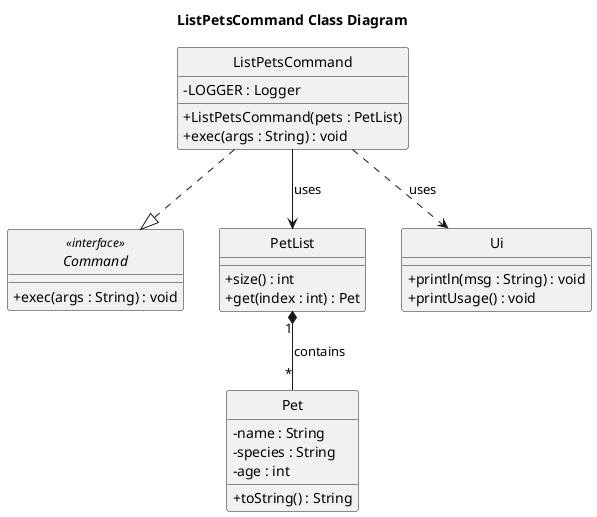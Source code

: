 @startuml
skinparam classAttributeIconSize 0
title ListPetsCommand Class Diagram
hide circle

interface Command <<interface>>{
  +exec(args : String) : void
}

class ListPetsCommand {
  -LOGGER : Logger
  +ListPetsCommand(pets : PetList)
  +exec(args : String) : void
}

class PetList {
  +size() : int
  +get(index : int) : Pet
}

class Pet {
  -name : String
  -species : String
  -age : int
  +toString() : String
}

ListPetsCommand ..|> Command
ListPetsCommand --> PetList : uses
PetList "1" *-- "*" Pet : contains
class Ui {
  +println(msg : String) : void
  +printUsage() : void
}
ListPetsCommand ..> Ui : uses
@enduml